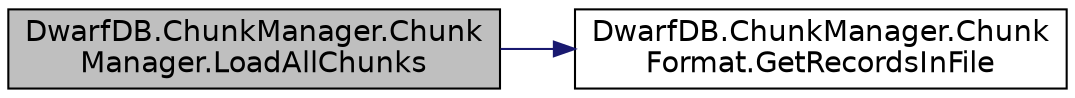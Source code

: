 digraph "DwarfDB.ChunkManager.ChunkManager.LoadAllChunks"
{
  edge [fontname="Helvetica",fontsize="14",labelfontname="Helvetica",labelfontsize="14"];
  node [fontname="Helvetica",fontsize="14",shape=record];
  rankdir="LR";
  Node1 [label="DwarfDB.ChunkManager.Chunk\lManager.LoadAllChunks",height=0.2,width=0.4,color="black", fillcolor="grey75", style="filled", fontcolor="black"];
  Node1 -> Node2 [color="midnightblue",fontsize="14",style="solid",fontname="Helvetica"];
  Node2 [label="DwarfDB.ChunkManager.Chunk\lFormat.GetRecordsInFile",height=0.2,width=0.4,color="black", fillcolor="white", style="filled",URL="$d0/d17/class_dwarf_d_b_1_1_chunk_manager_1_1_chunk_format.html#a968d7fdbd7ca100a8fddfac506a69f86",tooltip="Getting all records from a chunk "];
}
